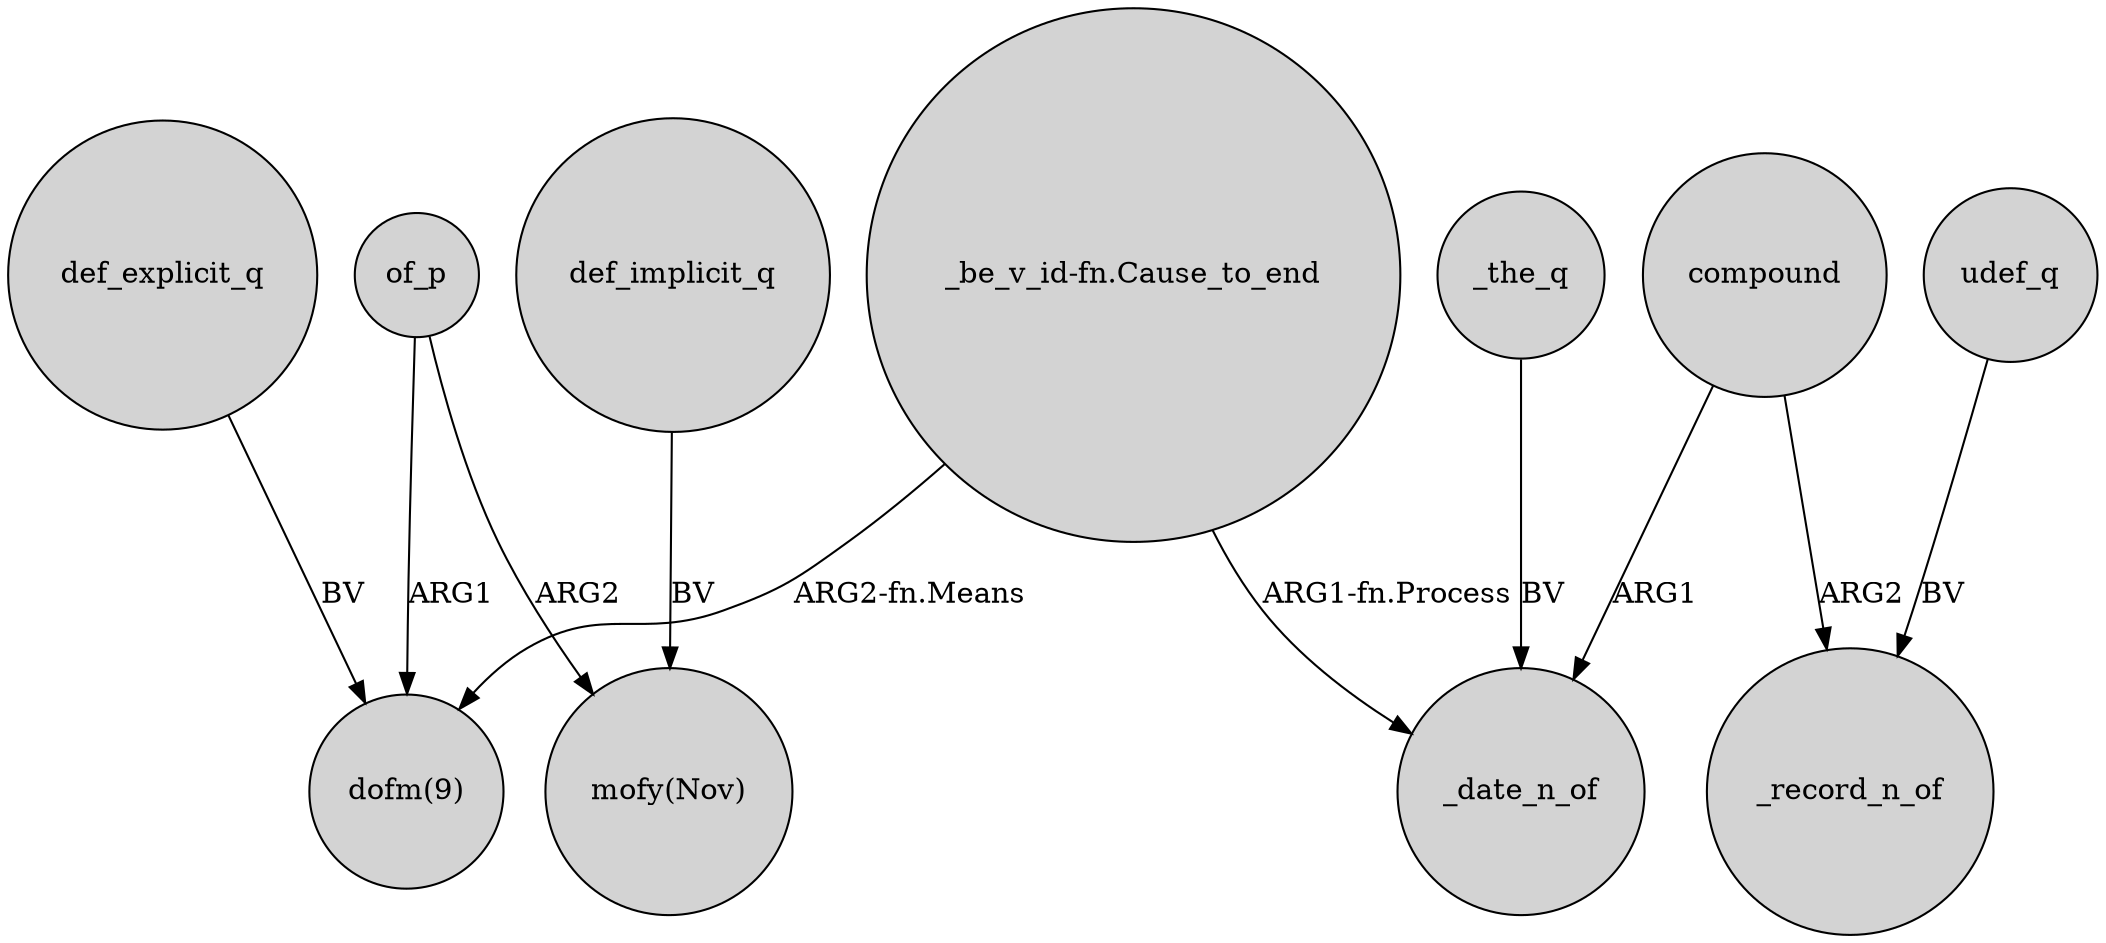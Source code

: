 digraph {
	node [shape=circle style=filled]
	def_explicit_q -> "dofm(9)" [label=BV]
	def_implicit_q -> "mofy(Nov)" [label=BV]
	compound -> _record_n_of [label=ARG2]
	_the_q -> _date_n_of [label=BV]
	udef_q -> _record_n_of [label=BV]
	of_p -> "mofy(Nov)" [label=ARG2]
	"_be_v_id-fn.Cause_to_end" -> _date_n_of [label="ARG1-fn.Process"]
	"_be_v_id-fn.Cause_to_end" -> "dofm(9)" [label="ARG2-fn.Means"]
	compound -> _date_n_of [label=ARG1]
	of_p -> "dofm(9)" [label=ARG1]
}
